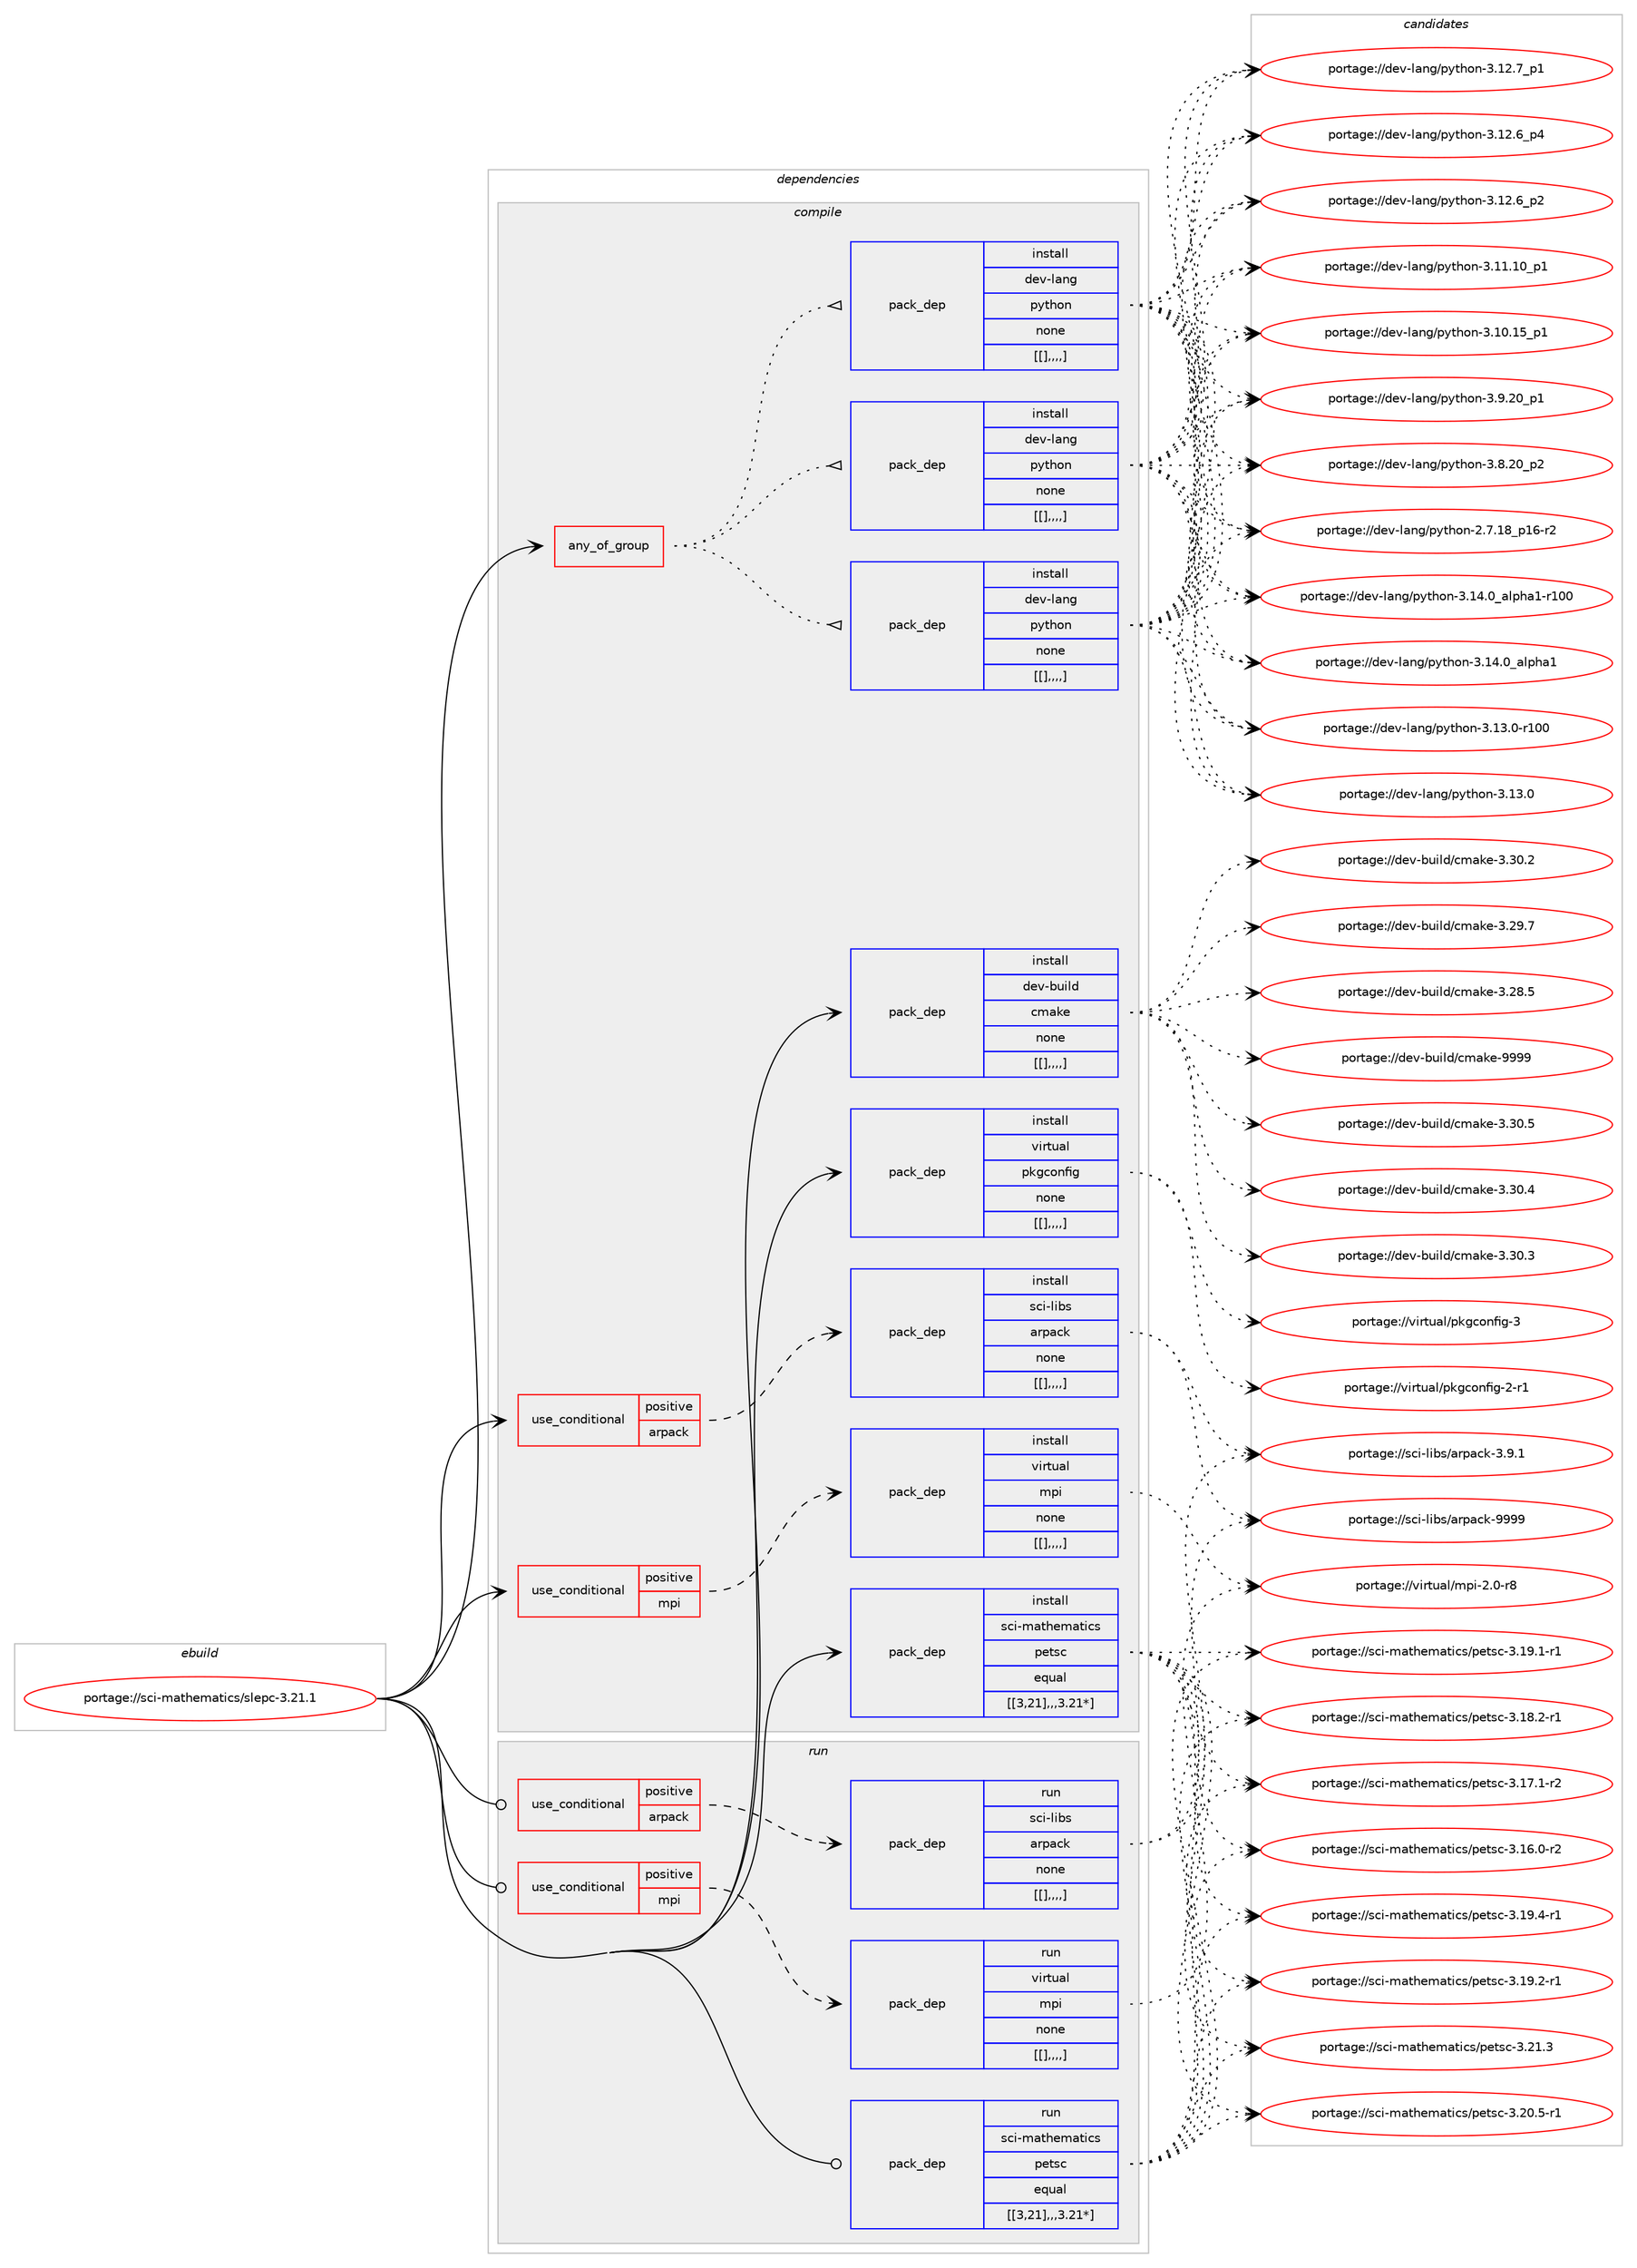 digraph prolog {

# *************
# Graph options
# *************

newrank=true;
concentrate=true;
compound=true;
graph [rankdir=LR,fontname=Helvetica,fontsize=10,ranksep=1.5];#, ranksep=2.5, nodesep=0.2];
edge  [arrowhead=vee];
node  [fontname=Helvetica,fontsize=10];

# **********
# The ebuild
# **********

subgraph cluster_leftcol {
color=gray;
label=<<i>ebuild</i>>;
id [label="portage://sci-mathematics/slepc-3.21.1", color=red, width=4, href="../sci-mathematics/slepc-3.21.1.svg"];
}

# ****************
# The dependencies
# ****************

subgraph cluster_midcol {
color=gray;
label=<<i>dependencies</i>>;
subgraph cluster_compile {
fillcolor="#eeeeee";
style=filled;
label=<<i>compile</i>>;
subgraph any2964 {
dependency431248 [label=<<TABLE BORDER="0" CELLBORDER="1" CELLSPACING="0" CELLPADDING="4"><TR><TD CELLPADDING="10">any_of_group</TD></TR></TABLE>>, shape=none, color=red];subgraph pack313415 {
dependency431288 [label=<<TABLE BORDER="0" CELLBORDER="1" CELLSPACING="0" CELLPADDING="4" WIDTH="220"><TR><TD ROWSPAN="6" CELLPADDING="30">pack_dep</TD></TR><TR><TD WIDTH="110">install</TD></TR><TR><TD>dev-lang</TD></TR><TR><TD>python</TD></TR><TR><TD>none</TD></TR><TR><TD>[[],,,,]</TD></TR></TABLE>>, shape=none, color=blue];
}
dependency431248:e -> dependency431288:w [weight=20,style="dotted",arrowhead="oinv"];
subgraph pack313448 {
dependency431296 [label=<<TABLE BORDER="0" CELLBORDER="1" CELLSPACING="0" CELLPADDING="4" WIDTH="220"><TR><TD ROWSPAN="6" CELLPADDING="30">pack_dep</TD></TR><TR><TD WIDTH="110">install</TD></TR><TR><TD>dev-lang</TD></TR><TR><TD>python</TD></TR><TR><TD>none</TD></TR><TR><TD>[[],,,,]</TD></TR></TABLE>>, shape=none, color=blue];
}
dependency431248:e -> dependency431296:w [weight=20,style="dotted",arrowhead="oinv"];
subgraph pack313473 {
dependency431346 [label=<<TABLE BORDER="0" CELLBORDER="1" CELLSPACING="0" CELLPADDING="4" WIDTH="220"><TR><TD ROWSPAN="6" CELLPADDING="30">pack_dep</TD></TR><TR><TD WIDTH="110">install</TD></TR><TR><TD>dev-lang</TD></TR><TR><TD>python</TD></TR><TR><TD>none</TD></TR><TR><TD>[[],,,,]</TD></TR></TABLE>>, shape=none, color=blue];
}
dependency431248:e -> dependency431346:w [weight=20,style="dotted",arrowhead="oinv"];
}
id:e -> dependency431248:w [weight=20,style="solid",arrowhead="vee"];
subgraph cond114712 {
dependency431352 [label=<<TABLE BORDER="0" CELLBORDER="1" CELLSPACING="0" CELLPADDING="4"><TR><TD ROWSPAN="3" CELLPADDING="10">use_conditional</TD></TR><TR><TD>positive</TD></TR><TR><TD>arpack</TD></TR></TABLE>>, shape=none, color=red];
subgraph pack313509 {
dependency431415 [label=<<TABLE BORDER="0" CELLBORDER="1" CELLSPACING="0" CELLPADDING="4" WIDTH="220"><TR><TD ROWSPAN="6" CELLPADDING="30">pack_dep</TD></TR><TR><TD WIDTH="110">install</TD></TR><TR><TD>sci-libs</TD></TR><TR><TD>arpack</TD></TR><TR><TD>none</TD></TR><TR><TD>[[],,,,]</TD></TR></TABLE>>, shape=none, color=blue];
}
dependency431352:e -> dependency431415:w [weight=20,style="dashed",arrowhead="vee"];
}
id:e -> dependency431352:w [weight=20,style="solid",arrowhead="vee"];
subgraph cond114750 {
dependency431458 [label=<<TABLE BORDER="0" CELLBORDER="1" CELLSPACING="0" CELLPADDING="4"><TR><TD ROWSPAN="3" CELLPADDING="10">use_conditional</TD></TR><TR><TD>positive</TD></TR><TR><TD>mpi</TD></TR></TABLE>>, shape=none, color=red];
subgraph pack313556 {
dependency431485 [label=<<TABLE BORDER="0" CELLBORDER="1" CELLSPACING="0" CELLPADDING="4" WIDTH="220"><TR><TD ROWSPAN="6" CELLPADDING="30">pack_dep</TD></TR><TR><TD WIDTH="110">install</TD></TR><TR><TD>virtual</TD></TR><TR><TD>mpi</TD></TR><TR><TD>none</TD></TR><TR><TD>[[],,,,]</TD></TR></TABLE>>, shape=none, color=blue];
}
dependency431458:e -> dependency431485:w [weight=20,style="dashed",arrowhead="vee"];
}
id:e -> dependency431458:w [weight=20,style="solid",arrowhead="vee"];
subgraph pack313587 {
dependency431532 [label=<<TABLE BORDER="0" CELLBORDER="1" CELLSPACING="0" CELLPADDING="4" WIDTH="220"><TR><TD ROWSPAN="6" CELLPADDING="30">pack_dep</TD></TR><TR><TD WIDTH="110">install</TD></TR><TR><TD>dev-build</TD></TR><TR><TD>cmake</TD></TR><TR><TD>none</TD></TR><TR><TD>[[],,,,]</TD></TR></TABLE>>, shape=none, color=blue];
}
id:e -> dependency431532:w [weight=20,style="solid",arrowhead="vee"];
subgraph pack313615 {
dependency431560 [label=<<TABLE BORDER="0" CELLBORDER="1" CELLSPACING="0" CELLPADDING="4" WIDTH="220"><TR><TD ROWSPAN="6" CELLPADDING="30">pack_dep</TD></TR><TR><TD WIDTH="110">install</TD></TR><TR><TD>sci-mathematics</TD></TR><TR><TD>petsc</TD></TR><TR><TD>equal</TD></TR><TR><TD>[[3,21],,,3.21*]</TD></TR></TABLE>>, shape=none, color=blue];
}
id:e -> dependency431560:w [weight=20,style="solid",arrowhead="vee"];
subgraph pack313622 {
dependency431567 [label=<<TABLE BORDER="0" CELLBORDER="1" CELLSPACING="0" CELLPADDING="4" WIDTH="220"><TR><TD ROWSPAN="6" CELLPADDING="30">pack_dep</TD></TR><TR><TD WIDTH="110">install</TD></TR><TR><TD>virtual</TD></TR><TR><TD>pkgconfig</TD></TR><TR><TD>none</TD></TR><TR><TD>[[],,,,]</TD></TR></TABLE>>, shape=none, color=blue];
}
id:e -> dependency431567:w [weight=20,style="solid",arrowhead="vee"];
}
subgraph cluster_compileandrun {
fillcolor="#eeeeee";
style=filled;
label=<<i>compile and run</i>>;
}
subgraph cluster_run {
fillcolor="#eeeeee";
style=filled;
label=<<i>run</i>>;
subgraph cond114782 {
dependency431669 [label=<<TABLE BORDER="0" CELLBORDER="1" CELLSPACING="0" CELLPADDING="4"><TR><TD ROWSPAN="3" CELLPADDING="10">use_conditional</TD></TR><TR><TD>positive</TD></TR><TR><TD>arpack</TD></TR></TABLE>>, shape=none, color=red];
subgraph pack313698 {
dependency431673 [label=<<TABLE BORDER="0" CELLBORDER="1" CELLSPACING="0" CELLPADDING="4" WIDTH="220"><TR><TD ROWSPAN="6" CELLPADDING="30">pack_dep</TD></TR><TR><TD WIDTH="110">run</TD></TR><TR><TD>sci-libs</TD></TR><TR><TD>arpack</TD></TR><TR><TD>none</TD></TR><TR><TD>[[],,,,]</TD></TR></TABLE>>, shape=none, color=blue];
}
dependency431669:e -> dependency431673:w [weight=20,style="dashed",arrowhead="vee"];
}
id:e -> dependency431669:w [weight=20,style="solid",arrowhead="odot"];
subgraph cond114826 {
dependency431700 [label=<<TABLE BORDER="0" CELLBORDER="1" CELLSPACING="0" CELLPADDING="4"><TR><TD ROWSPAN="3" CELLPADDING="10">use_conditional</TD></TR><TR><TD>positive</TD></TR><TR><TD>mpi</TD></TR></TABLE>>, shape=none, color=red];
subgraph pack313716 {
dependency431723 [label=<<TABLE BORDER="0" CELLBORDER="1" CELLSPACING="0" CELLPADDING="4" WIDTH="220"><TR><TD ROWSPAN="6" CELLPADDING="30">pack_dep</TD></TR><TR><TD WIDTH="110">run</TD></TR><TR><TD>virtual</TD></TR><TR><TD>mpi</TD></TR><TR><TD>none</TD></TR><TR><TD>[[],,,,]</TD></TR></TABLE>>, shape=none, color=blue];
}
dependency431700:e -> dependency431723:w [weight=20,style="dashed",arrowhead="vee"];
}
id:e -> dependency431700:w [weight=20,style="solid",arrowhead="odot"];
subgraph pack313751 {
dependency431808 [label=<<TABLE BORDER="0" CELLBORDER="1" CELLSPACING="0" CELLPADDING="4" WIDTH="220"><TR><TD ROWSPAN="6" CELLPADDING="30">pack_dep</TD></TR><TR><TD WIDTH="110">run</TD></TR><TR><TD>sci-mathematics</TD></TR><TR><TD>petsc</TD></TR><TR><TD>equal</TD></TR><TR><TD>[[3,21],,,3.21*]</TD></TR></TABLE>>, shape=none, color=blue];
}
id:e -> dependency431808:w [weight=20,style="solid",arrowhead="odot"];
}
}

# **************
# The candidates
# **************

subgraph cluster_choices {
rank=same;
color=gray;
label=<<i>candidates</i>>;

subgraph choice312662 {
color=black;
nodesep=1;
choice100101118451089711010347112121116104111110455146495246489597108112104974945114494848 [label="portage://dev-lang/python-3.14.0_alpha1-r100", color=red, width=4,href="../dev-lang/python-3.14.0_alpha1-r100.svg"];
choice1001011184510897110103471121211161041111104551464952464895971081121049749 [label="portage://dev-lang/python-3.14.0_alpha1", color=red, width=4,href="../dev-lang/python-3.14.0_alpha1.svg"];
choice1001011184510897110103471121211161041111104551464951464845114494848 [label="portage://dev-lang/python-3.13.0-r100", color=red, width=4,href="../dev-lang/python-3.13.0-r100.svg"];
choice10010111845108971101034711212111610411111045514649514648 [label="portage://dev-lang/python-3.13.0", color=red, width=4,href="../dev-lang/python-3.13.0.svg"];
choice100101118451089711010347112121116104111110455146495046559511249 [label="portage://dev-lang/python-3.12.7_p1", color=red, width=4,href="../dev-lang/python-3.12.7_p1.svg"];
choice100101118451089711010347112121116104111110455146495046549511252 [label="portage://dev-lang/python-3.12.6_p4", color=red, width=4,href="../dev-lang/python-3.12.6_p4.svg"];
choice100101118451089711010347112121116104111110455146495046549511250 [label="portage://dev-lang/python-3.12.6_p2", color=red, width=4,href="../dev-lang/python-3.12.6_p2.svg"];
choice10010111845108971101034711212111610411111045514649494649489511249 [label="portage://dev-lang/python-3.11.10_p1", color=red, width=4,href="../dev-lang/python-3.11.10_p1.svg"];
choice10010111845108971101034711212111610411111045514649484649539511249 [label="portage://dev-lang/python-3.10.15_p1", color=red, width=4,href="../dev-lang/python-3.10.15_p1.svg"];
choice100101118451089711010347112121116104111110455146574650489511249 [label="portage://dev-lang/python-3.9.20_p1", color=red, width=4,href="../dev-lang/python-3.9.20_p1.svg"];
choice100101118451089711010347112121116104111110455146564650489511250 [label="portage://dev-lang/python-3.8.20_p2", color=red, width=4,href="../dev-lang/python-3.8.20_p2.svg"];
choice100101118451089711010347112121116104111110455046554649569511249544511450 [label="portage://dev-lang/python-2.7.18_p16-r2", color=red, width=4,href="../dev-lang/python-2.7.18_p16-r2.svg"];
dependency431288:e -> choice100101118451089711010347112121116104111110455146495246489597108112104974945114494848:w [style=dotted,weight="100"];
dependency431288:e -> choice1001011184510897110103471121211161041111104551464952464895971081121049749:w [style=dotted,weight="100"];
dependency431288:e -> choice1001011184510897110103471121211161041111104551464951464845114494848:w [style=dotted,weight="100"];
dependency431288:e -> choice10010111845108971101034711212111610411111045514649514648:w [style=dotted,weight="100"];
dependency431288:e -> choice100101118451089711010347112121116104111110455146495046559511249:w [style=dotted,weight="100"];
dependency431288:e -> choice100101118451089711010347112121116104111110455146495046549511252:w [style=dotted,weight="100"];
dependency431288:e -> choice100101118451089711010347112121116104111110455146495046549511250:w [style=dotted,weight="100"];
dependency431288:e -> choice10010111845108971101034711212111610411111045514649494649489511249:w [style=dotted,weight="100"];
dependency431288:e -> choice10010111845108971101034711212111610411111045514649484649539511249:w [style=dotted,weight="100"];
dependency431288:e -> choice100101118451089711010347112121116104111110455146574650489511249:w [style=dotted,weight="100"];
dependency431288:e -> choice100101118451089711010347112121116104111110455146564650489511250:w [style=dotted,weight="100"];
dependency431288:e -> choice100101118451089711010347112121116104111110455046554649569511249544511450:w [style=dotted,weight="100"];
}
subgraph choice312677 {
color=black;
nodesep=1;
choice100101118451089711010347112121116104111110455146495246489597108112104974945114494848 [label="portage://dev-lang/python-3.14.0_alpha1-r100", color=red, width=4,href="../dev-lang/python-3.14.0_alpha1-r100.svg"];
choice1001011184510897110103471121211161041111104551464952464895971081121049749 [label="portage://dev-lang/python-3.14.0_alpha1", color=red, width=4,href="../dev-lang/python-3.14.0_alpha1.svg"];
choice1001011184510897110103471121211161041111104551464951464845114494848 [label="portage://dev-lang/python-3.13.0-r100", color=red, width=4,href="../dev-lang/python-3.13.0-r100.svg"];
choice10010111845108971101034711212111610411111045514649514648 [label="portage://dev-lang/python-3.13.0", color=red, width=4,href="../dev-lang/python-3.13.0.svg"];
choice100101118451089711010347112121116104111110455146495046559511249 [label="portage://dev-lang/python-3.12.7_p1", color=red, width=4,href="../dev-lang/python-3.12.7_p1.svg"];
choice100101118451089711010347112121116104111110455146495046549511252 [label="portage://dev-lang/python-3.12.6_p4", color=red, width=4,href="../dev-lang/python-3.12.6_p4.svg"];
choice100101118451089711010347112121116104111110455146495046549511250 [label="portage://dev-lang/python-3.12.6_p2", color=red, width=4,href="../dev-lang/python-3.12.6_p2.svg"];
choice10010111845108971101034711212111610411111045514649494649489511249 [label="portage://dev-lang/python-3.11.10_p1", color=red, width=4,href="../dev-lang/python-3.11.10_p1.svg"];
choice10010111845108971101034711212111610411111045514649484649539511249 [label="portage://dev-lang/python-3.10.15_p1", color=red, width=4,href="../dev-lang/python-3.10.15_p1.svg"];
choice100101118451089711010347112121116104111110455146574650489511249 [label="portage://dev-lang/python-3.9.20_p1", color=red, width=4,href="../dev-lang/python-3.9.20_p1.svg"];
choice100101118451089711010347112121116104111110455146564650489511250 [label="portage://dev-lang/python-3.8.20_p2", color=red, width=4,href="../dev-lang/python-3.8.20_p2.svg"];
choice100101118451089711010347112121116104111110455046554649569511249544511450 [label="portage://dev-lang/python-2.7.18_p16-r2", color=red, width=4,href="../dev-lang/python-2.7.18_p16-r2.svg"];
dependency431296:e -> choice100101118451089711010347112121116104111110455146495246489597108112104974945114494848:w [style=dotted,weight="100"];
dependency431296:e -> choice1001011184510897110103471121211161041111104551464952464895971081121049749:w [style=dotted,weight="100"];
dependency431296:e -> choice1001011184510897110103471121211161041111104551464951464845114494848:w [style=dotted,weight="100"];
dependency431296:e -> choice10010111845108971101034711212111610411111045514649514648:w [style=dotted,weight="100"];
dependency431296:e -> choice100101118451089711010347112121116104111110455146495046559511249:w [style=dotted,weight="100"];
dependency431296:e -> choice100101118451089711010347112121116104111110455146495046549511252:w [style=dotted,weight="100"];
dependency431296:e -> choice100101118451089711010347112121116104111110455146495046549511250:w [style=dotted,weight="100"];
dependency431296:e -> choice10010111845108971101034711212111610411111045514649494649489511249:w [style=dotted,weight="100"];
dependency431296:e -> choice10010111845108971101034711212111610411111045514649484649539511249:w [style=dotted,weight="100"];
dependency431296:e -> choice100101118451089711010347112121116104111110455146574650489511249:w [style=dotted,weight="100"];
dependency431296:e -> choice100101118451089711010347112121116104111110455146564650489511250:w [style=dotted,weight="100"];
dependency431296:e -> choice100101118451089711010347112121116104111110455046554649569511249544511450:w [style=dotted,weight="100"];
}
subgraph choice312696 {
color=black;
nodesep=1;
choice100101118451089711010347112121116104111110455146495246489597108112104974945114494848 [label="portage://dev-lang/python-3.14.0_alpha1-r100", color=red, width=4,href="../dev-lang/python-3.14.0_alpha1-r100.svg"];
choice1001011184510897110103471121211161041111104551464952464895971081121049749 [label="portage://dev-lang/python-3.14.0_alpha1", color=red, width=4,href="../dev-lang/python-3.14.0_alpha1.svg"];
choice1001011184510897110103471121211161041111104551464951464845114494848 [label="portage://dev-lang/python-3.13.0-r100", color=red, width=4,href="../dev-lang/python-3.13.0-r100.svg"];
choice10010111845108971101034711212111610411111045514649514648 [label="portage://dev-lang/python-3.13.0", color=red, width=4,href="../dev-lang/python-3.13.0.svg"];
choice100101118451089711010347112121116104111110455146495046559511249 [label="portage://dev-lang/python-3.12.7_p1", color=red, width=4,href="../dev-lang/python-3.12.7_p1.svg"];
choice100101118451089711010347112121116104111110455146495046549511252 [label="portage://dev-lang/python-3.12.6_p4", color=red, width=4,href="../dev-lang/python-3.12.6_p4.svg"];
choice100101118451089711010347112121116104111110455146495046549511250 [label="portage://dev-lang/python-3.12.6_p2", color=red, width=4,href="../dev-lang/python-3.12.6_p2.svg"];
choice10010111845108971101034711212111610411111045514649494649489511249 [label="portage://dev-lang/python-3.11.10_p1", color=red, width=4,href="../dev-lang/python-3.11.10_p1.svg"];
choice10010111845108971101034711212111610411111045514649484649539511249 [label="portage://dev-lang/python-3.10.15_p1", color=red, width=4,href="../dev-lang/python-3.10.15_p1.svg"];
choice100101118451089711010347112121116104111110455146574650489511249 [label="portage://dev-lang/python-3.9.20_p1", color=red, width=4,href="../dev-lang/python-3.9.20_p1.svg"];
choice100101118451089711010347112121116104111110455146564650489511250 [label="portage://dev-lang/python-3.8.20_p2", color=red, width=4,href="../dev-lang/python-3.8.20_p2.svg"];
choice100101118451089711010347112121116104111110455046554649569511249544511450 [label="portage://dev-lang/python-2.7.18_p16-r2", color=red, width=4,href="../dev-lang/python-2.7.18_p16-r2.svg"];
dependency431346:e -> choice100101118451089711010347112121116104111110455146495246489597108112104974945114494848:w [style=dotted,weight="100"];
dependency431346:e -> choice1001011184510897110103471121211161041111104551464952464895971081121049749:w [style=dotted,weight="100"];
dependency431346:e -> choice1001011184510897110103471121211161041111104551464951464845114494848:w [style=dotted,weight="100"];
dependency431346:e -> choice10010111845108971101034711212111610411111045514649514648:w [style=dotted,weight="100"];
dependency431346:e -> choice100101118451089711010347112121116104111110455146495046559511249:w [style=dotted,weight="100"];
dependency431346:e -> choice100101118451089711010347112121116104111110455146495046549511252:w [style=dotted,weight="100"];
dependency431346:e -> choice100101118451089711010347112121116104111110455146495046549511250:w [style=dotted,weight="100"];
dependency431346:e -> choice10010111845108971101034711212111610411111045514649494649489511249:w [style=dotted,weight="100"];
dependency431346:e -> choice10010111845108971101034711212111610411111045514649484649539511249:w [style=dotted,weight="100"];
dependency431346:e -> choice100101118451089711010347112121116104111110455146574650489511249:w [style=dotted,weight="100"];
dependency431346:e -> choice100101118451089711010347112121116104111110455146564650489511250:w [style=dotted,weight="100"];
dependency431346:e -> choice100101118451089711010347112121116104111110455046554649569511249544511450:w [style=dotted,weight="100"];
}
subgraph choice312713 {
color=black;
nodesep=1;
choice115991054510810598115479711411297991074557575757 [label="portage://sci-libs/arpack-9999", color=red, width=4,href="../sci-libs/arpack-9999.svg"];
choice11599105451081059811547971141129799107455146574649 [label="portage://sci-libs/arpack-3.9.1", color=red, width=4,href="../sci-libs/arpack-3.9.1.svg"];
dependency431415:e -> choice115991054510810598115479711411297991074557575757:w [style=dotted,weight="100"];
dependency431415:e -> choice11599105451081059811547971141129799107455146574649:w [style=dotted,weight="100"];
}
subgraph choice312733 {
color=black;
nodesep=1;
choice1181051141161179710847109112105455046484511456 [label="portage://virtual/mpi-2.0-r8", color=red, width=4,href="../virtual/mpi-2.0-r8.svg"];
dependency431485:e -> choice1181051141161179710847109112105455046484511456:w [style=dotted,weight="100"];
}
subgraph choice312741 {
color=black;
nodesep=1;
choice10010111845981171051081004799109971071014557575757 [label="portage://dev-build/cmake-9999", color=red, width=4,href="../dev-build/cmake-9999.svg"];
choice100101118459811710510810047991099710710145514651484653 [label="portage://dev-build/cmake-3.30.5", color=red, width=4,href="../dev-build/cmake-3.30.5.svg"];
choice100101118459811710510810047991099710710145514651484652 [label="portage://dev-build/cmake-3.30.4", color=red, width=4,href="../dev-build/cmake-3.30.4.svg"];
choice100101118459811710510810047991099710710145514651484651 [label="portage://dev-build/cmake-3.30.3", color=red, width=4,href="../dev-build/cmake-3.30.3.svg"];
choice100101118459811710510810047991099710710145514651484650 [label="portage://dev-build/cmake-3.30.2", color=red, width=4,href="../dev-build/cmake-3.30.2.svg"];
choice100101118459811710510810047991099710710145514650574655 [label="portage://dev-build/cmake-3.29.7", color=red, width=4,href="../dev-build/cmake-3.29.7.svg"];
choice100101118459811710510810047991099710710145514650564653 [label="portage://dev-build/cmake-3.28.5", color=red, width=4,href="../dev-build/cmake-3.28.5.svg"];
dependency431532:e -> choice10010111845981171051081004799109971071014557575757:w [style=dotted,weight="100"];
dependency431532:e -> choice100101118459811710510810047991099710710145514651484653:w [style=dotted,weight="100"];
dependency431532:e -> choice100101118459811710510810047991099710710145514651484652:w [style=dotted,weight="100"];
dependency431532:e -> choice100101118459811710510810047991099710710145514651484651:w [style=dotted,weight="100"];
dependency431532:e -> choice100101118459811710510810047991099710710145514651484650:w [style=dotted,weight="100"];
dependency431532:e -> choice100101118459811710510810047991099710710145514650574655:w [style=dotted,weight="100"];
dependency431532:e -> choice100101118459811710510810047991099710710145514650564653:w [style=dotted,weight="100"];
}
subgraph choice312789 {
color=black;
nodesep=1;
choice1159910545109971161041011099711610599115471121011161159945514650494651 [label="portage://sci-mathematics/petsc-3.21.3", color=red, width=4,href="../sci-mathematics/petsc-3.21.3.svg"];
choice11599105451099711610410110997116105991154711210111611599455146504846534511449 [label="portage://sci-mathematics/petsc-3.20.5-r1", color=red, width=4,href="../sci-mathematics/petsc-3.20.5-r1.svg"];
choice11599105451099711610410110997116105991154711210111611599455146495746524511449 [label="portage://sci-mathematics/petsc-3.19.4-r1", color=red, width=4,href="../sci-mathematics/petsc-3.19.4-r1.svg"];
choice11599105451099711610410110997116105991154711210111611599455146495746504511449 [label="portage://sci-mathematics/petsc-3.19.2-r1", color=red, width=4,href="../sci-mathematics/petsc-3.19.2-r1.svg"];
choice11599105451099711610410110997116105991154711210111611599455146495746494511449 [label="portage://sci-mathematics/petsc-3.19.1-r1", color=red, width=4,href="../sci-mathematics/petsc-3.19.1-r1.svg"];
choice11599105451099711610410110997116105991154711210111611599455146495646504511449 [label="portage://sci-mathematics/petsc-3.18.2-r1", color=red, width=4,href="../sci-mathematics/petsc-3.18.2-r1.svg"];
choice11599105451099711610410110997116105991154711210111611599455146495546494511450 [label="portage://sci-mathematics/petsc-3.17.1-r2", color=red, width=4,href="../sci-mathematics/petsc-3.17.1-r2.svg"];
choice11599105451099711610410110997116105991154711210111611599455146495446484511450 [label="portage://sci-mathematics/petsc-3.16.0-r2", color=red, width=4,href="../sci-mathematics/petsc-3.16.0-r2.svg"];
dependency431560:e -> choice1159910545109971161041011099711610599115471121011161159945514650494651:w [style=dotted,weight="100"];
dependency431560:e -> choice11599105451099711610410110997116105991154711210111611599455146504846534511449:w [style=dotted,weight="100"];
dependency431560:e -> choice11599105451099711610410110997116105991154711210111611599455146495746524511449:w [style=dotted,weight="100"];
dependency431560:e -> choice11599105451099711610410110997116105991154711210111611599455146495746504511449:w [style=dotted,weight="100"];
dependency431560:e -> choice11599105451099711610410110997116105991154711210111611599455146495746494511449:w [style=dotted,weight="100"];
dependency431560:e -> choice11599105451099711610410110997116105991154711210111611599455146495646504511449:w [style=dotted,weight="100"];
dependency431560:e -> choice11599105451099711610410110997116105991154711210111611599455146495546494511450:w [style=dotted,weight="100"];
dependency431560:e -> choice11599105451099711610410110997116105991154711210111611599455146495446484511450:w [style=dotted,weight="100"];
}
subgraph choice312814 {
color=black;
nodesep=1;
choice1181051141161179710847112107103991111101021051034551 [label="portage://virtual/pkgconfig-3", color=red, width=4,href="../virtual/pkgconfig-3.svg"];
choice11810511411611797108471121071039911111010210510345504511449 [label="portage://virtual/pkgconfig-2-r1", color=red, width=4,href="../virtual/pkgconfig-2-r1.svg"];
dependency431567:e -> choice1181051141161179710847112107103991111101021051034551:w [style=dotted,weight="100"];
dependency431567:e -> choice11810511411611797108471121071039911111010210510345504511449:w [style=dotted,weight="100"];
}
subgraph choice312845 {
color=black;
nodesep=1;
choice115991054510810598115479711411297991074557575757 [label="portage://sci-libs/arpack-9999", color=red, width=4,href="../sci-libs/arpack-9999.svg"];
choice11599105451081059811547971141129799107455146574649 [label="portage://sci-libs/arpack-3.9.1", color=red, width=4,href="../sci-libs/arpack-3.9.1.svg"];
dependency431673:e -> choice115991054510810598115479711411297991074557575757:w [style=dotted,weight="100"];
dependency431673:e -> choice11599105451081059811547971141129799107455146574649:w [style=dotted,weight="100"];
}
subgraph choice312870 {
color=black;
nodesep=1;
choice1181051141161179710847109112105455046484511456 [label="portage://virtual/mpi-2.0-r8", color=red, width=4,href="../virtual/mpi-2.0-r8.svg"];
dependency431723:e -> choice1181051141161179710847109112105455046484511456:w [style=dotted,weight="100"];
}
subgraph choice312878 {
color=black;
nodesep=1;
choice1159910545109971161041011099711610599115471121011161159945514650494651 [label="portage://sci-mathematics/petsc-3.21.3", color=red, width=4,href="../sci-mathematics/petsc-3.21.3.svg"];
choice11599105451099711610410110997116105991154711210111611599455146504846534511449 [label="portage://sci-mathematics/petsc-3.20.5-r1", color=red, width=4,href="../sci-mathematics/petsc-3.20.5-r1.svg"];
choice11599105451099711610410110997116105991154711210111611599455146495746524511449 [label="portage://sci-mathematics/petsc-3.19.4-r1", color=red, width=4,href="../sci-mathematics/petsc-3.19.4-r1.svg"];
choice11599105451099711610410110997116105991154711210111611599455146495746504511449 [label="portage://sci-mathematics/petsc-3.19.2-r1", color=red, width=4,href="../sci-mathematics/petsc-3.19.2-r1.svg"];
choice11599105451099711610410110997116105991154711210111611599455146495746494511449 [label="portage://sci-mathematics/petsc-3.19.1-r1", color=red, width=4,href="../sci-mathematics/petsc-3.19.1-r1.svg"];
choice11599105451099711610410110997116105991154711210111611599455146495646504511449 [label="portage://sci-mathematics/petsc-3.18.2-r1", color=red, width=4,href="../sci-mathematics/petsc-3.18.2-r1.svg"];
choice11599105451099711610410110997116105991154711210111611599455146495546494511450 [label="portage://sci-mathematics/petsc-3.17.1-r2", color=red, width=4,href="../sci-mathematics/petsc-3.17.1-r2.svg"];
choice11599105451099711610410110997116105991154711210111611599455146495446484511450 [label="portage://sci-mathematics/petsc-3.16.0-r2", color=red, width=4,href="../sci-mathematics/petsc-3.16.0-r2.svg"];
dependency431808:e -> choice1159910545109971161041011099711610599115471121011161159945514650494651:w [style=dotted,weight="100"];
dependency431808:e -> choice11599105451099711610410110997116105991154711210111611599455146504846534511449:w [style=dotted,weight="100"];
dependency431808:e -> choice11599105451099711610410110997116105991154711210111611599455146495746524511449:w [style=dotted,weight="100"];
dependency431808:e -> choice11599105451099711610410110997116105991154711210111611599455146495746504511449:w [style=dotted,weight="100"];
dependency431808:e -> choice11599105451099711610410110997116105991154711210111611599455146495746494511449:w [style=dotted,weight="100"];
dependency431808:e -> choice11599105451099711610410110997116105991154711210111611599455146495646504511449:w [style=dotted,weight="100"];
dependency431808:e -> choice11599105451099711610410110997116105991154711210111611599455146495546494511450:w [style=dotted,weight="100"];
dependency431808:e -> choice11599105451099711610410110997116105991154711210111611599455146495446484511450:w [style=dotted,weight="100"];
}
}

}
